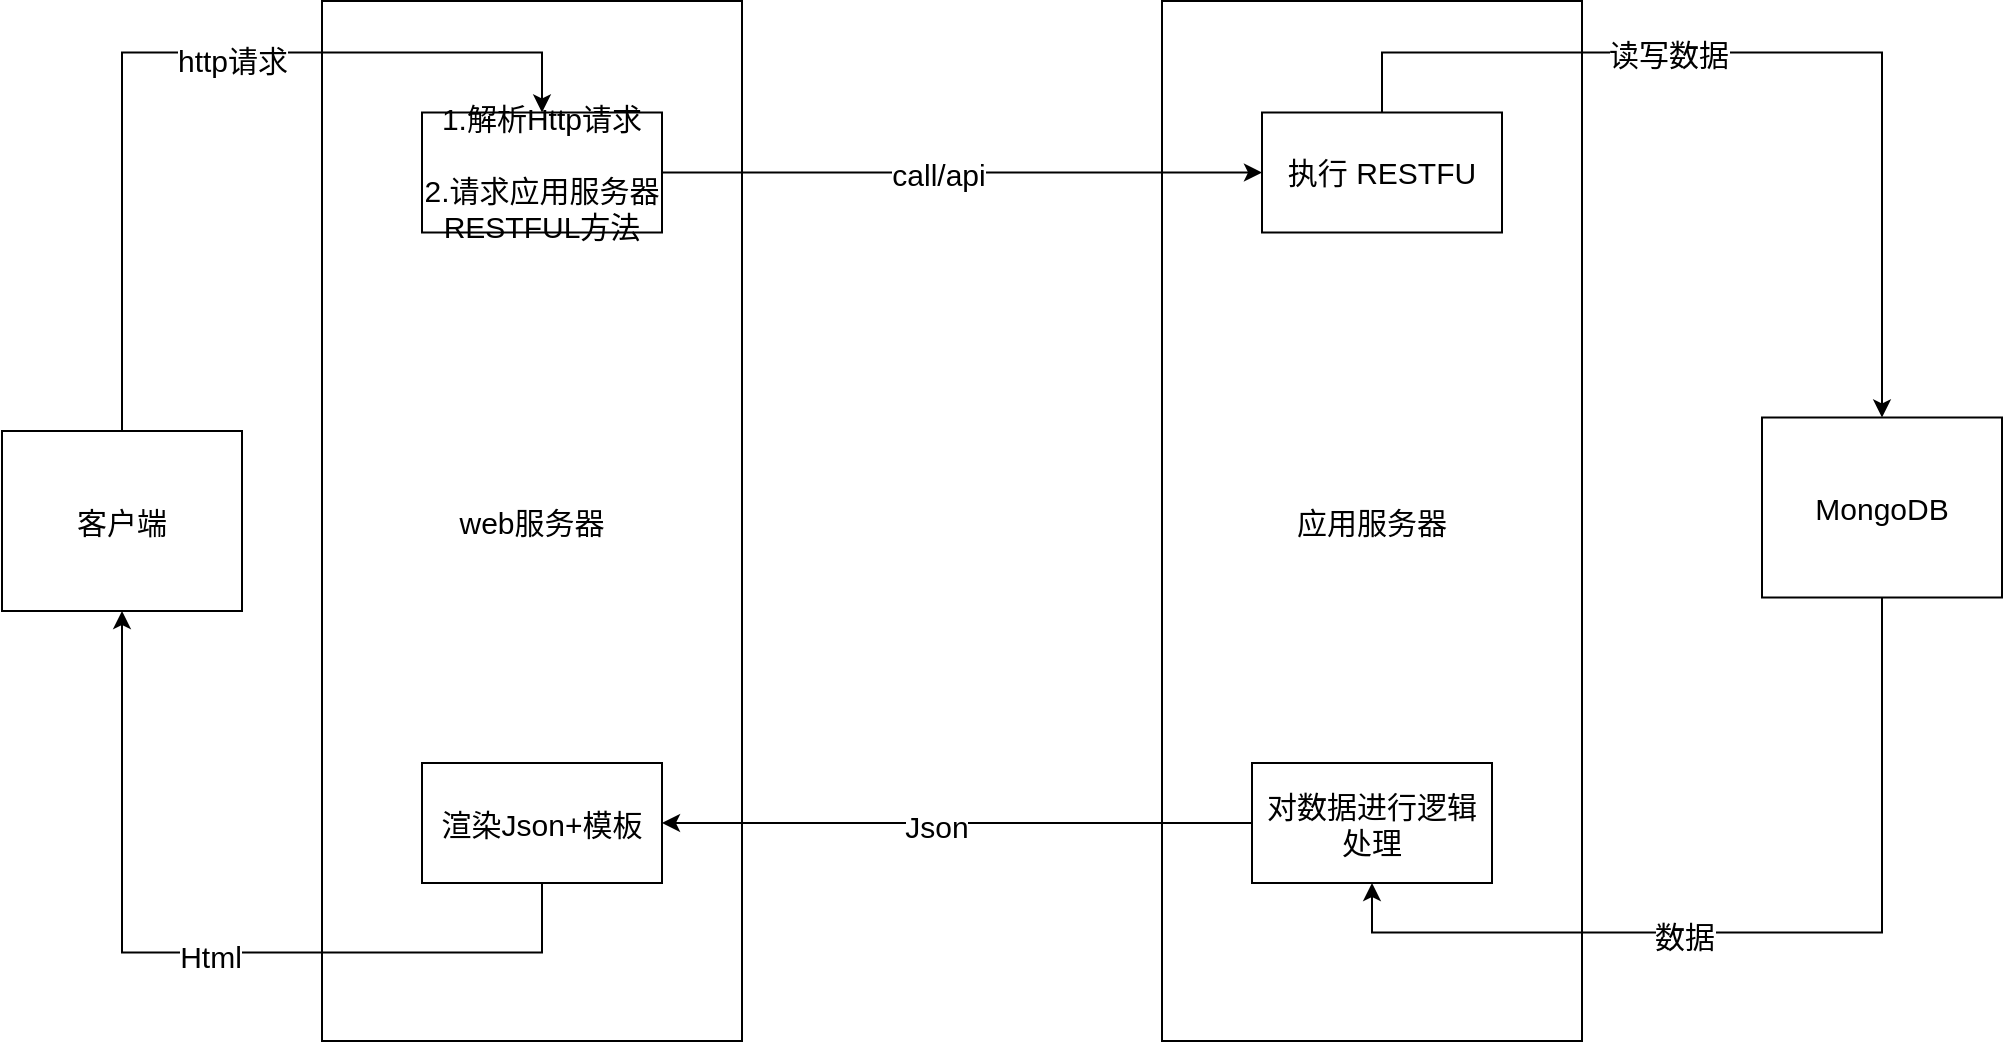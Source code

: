 <mxfile version="24.0.7" type="github">
  <diagram name="第 1 页" id="3jqgVAEYI5AMW_Z4iGE6">
    <mxGraphModel dx="1247" dy="1146" grid="1" gridSize="10" guides="1" tooltips="1" connect="1" arrows="1" fold="1" page="1" pageScale="1" pageWidth="827" pageHeight="1169" math="0" shadow="0">
      <root>
        <mxCell id="0" />
        <mxCell id="1" parent="0" />
        <mxCell id="DbeOD3L4Dj943Ovd567w-1" value="客户端" style="rounded=0;whiteSpace=wrap;html=1;fontSize=15;" vertex="1" parent="1">
          <mxGeometry x="1460" y="282.5" width="120" height="90" as="geometry" />
        </mxCell>
        <mxCell id="DbeOD3L4Dj943Ovd567w-2" value="web服务器" style="rounded=0;whiteSpace=wrap;html=1;fontSize=15;" vertex="1" parent="1">
          <mxGeometry x="1620" y="67.5" width="210" height="520" as="geometry" />
        </mxCell>
        <mxCell id="DbeOD3L4Dj943Ovd567w-3" value="1.解析Http请求&lt;br style=&quot;font-size: 15px;&quot;&gt;&lt;br style=&quot;font-size: 15px;&quot;&gt;2.请求应用服务器&lt;br style=&quot;font-size: 15px;&quot;&gt;RESTFUL方法" style="rounded=0;whiteSpace=wrap;html=1;fontSize=15;" vertex="1" parent="1">
          <mxGeometry x="1670" y="123.25" width="120" height="60" as="geometry" />
        </mxCell>
        <mxCell id="DbeOD3L4Dj943Ovd567w-4" value="渲染Json+模板" style="rounded=0;whiteSpace=wrap;html=1;fontSize=15;" vertex="1" parent="1">
          <mxGeometry x="1670" y="448.5" width="120" height="60" as="geometry" />
        </mxCell>
        <mxCell id="DbeOD3L4Dj943Ovd567w-5" value="应用服务器" style="rounded=0;whiteSpace=wrap;html=1;fontSize=15;" vertex="1" parent="1">
          <mxGeometry x="2040" y="67.5" width="210" height="520" as="geometry" />
        </mxCell>
        <mxCell id="DbeOD3L4Dj943Ovd567w-6" value="执行 RESTFU" style="rounded=0;whiteSpace=wrap;html=1;fontSize=15;" vertex="1" parent="1">
          <mxGeometry x="2090" y="123.25" width="120" height="60" as="geometry" />
        </mxCell>
        <mxCell id="DbeOD3L4Dj943Ovd567w-7" value="对数据进行逻辑处理" style="rounded=0;whiteSpace=wrap;html=1;fontSize=15;" vertex="1" parent="1">
          <mxGeometry x="2085" y="448.5" width="120" height="60" as="geometry" />
        </mxCell>
        <mxCell id="DbeOD3L4Dj943Ovd567w-8" value="MongoDB" style="rounded=0;whiteSpace=wrap;html=1;fontSize=15;" vertex="1" parent="1">
          <mxGeometry x="2340" y="275.75" width="120" height="90" as="geometry" />
        </mxCell>
        <mxCell id="DbeOD3L4Dj943Ovd567w-9" value="" style="endArrow=classic;html=1;rounded=0;exitX=0.5;exitY=0;exitDx=0;exitDy=0;entryX=0.5;entryY=0;entryDx=0;entryDy=0;fontSize=15;" edge="1" parent="1" source="DbeOD3L4Dj943Ovd567w-1" target="DbeOD3L4Dj943Ovd567w-3">
          <mxGeometry width="50" height="50" relative="1" as="geometry">
            <mxPoint x="1830" y="323.25" as="sourcePoint" />
            <mxPoint x="1860" y="93.25" as="targetPoint" />
            <Array as="points">
              <mxPoint x="1520" y="93.25" />
              <mxPoint x="1730" y="93.25" />
            </Array>
          </mxGeometry>
        </mxCell>
        <mxCell id="DbeOD3L4Dj943Ovd567w-10" value="http请求" style="edgeLabel;html=1;align=center;verticalAlign=middle;resizable=0;points=[];fontSize=15;" vertex="1" connectable="0" parent="DbeOD3L4Dj943Ovd567w-9">
          <mxGeometry x="0.137" y="-3" relative="1" as="geometry">
            <mxPoint as="offset" />
          </mxGeometry>
        </mxCell>
        <mxCell id="DbeOD3L4Dj943Ovd567w-11" value="" style="endArrow=classic;html=1;rounded=0;exitX=0.5;exitY=1;exitDx=0;exitDy=0;entryX=0.5;entryY=1;entryDx=0;entryDy=0;fontSize=15;" edge="1" parent="1" source="DbeOD3L4Dj943Ovd567w-4" target="DbeOD3L4Dj943Ovd567w-1">
          <mxGeometry width="50" height="50" relative="1" as="geometry">
            <mxPoint x="1830" y="323.25" as="sourcePoint" />
            <mxPoint x="1880" y="273.25" as="targetPoint" />
            <Array as="points">
              <mxPoint x="1730" y="543.25" />
              <mxPoint x="1520" y="543.25" />
            </Array>
          </mxGeometry>
        </mxCell>
        <mxCell id="DbeOD3L4Dj943Ovd567w-12" value="Html" style="edgeLabel;html=1;align=center;verticalAlign=middle;resizable=0;points=[];fontSize=15;" vertex="1" connectable="0" parent="DbeOD3L4Dj943Ovd567w-11">
          <mxGeometry x="-0.027" y="1" relative="1" as="geometry">
            <mxPoint x="1" as="offset" />
          </mxGeometry>
        </mxCell>
        <mxCell id="DbeOD3L4Dj943Ovd567w-13" value="" style="endArrow=classic;html=1;rounded=0;exitX=1;exitY=0.5;exitDx=0;exitDy=0;entryX=0;entryY=0.5;entryDx=0;entryDy=0;fontSize=15;" edge="1" parent="1" source="DbeOD3L4Dj943Ovd567w-3" target="DbeOD3L4Dj943Ovd567w-6">
          <mxGeometry width="50" height="50" relative="1" as="geometry">
            <mxPoint x="1830" y="323.25" as="sourcePoint" />
            <mxPoint x="1880" y="273.25" as="targetPoint" />
          </mxGeometry>
        </mxCell>
        <mxCell id="DbeOD3L4Dj943Ovd567w-14" value="call/api" style="edgeLabel;html=1;align=center;verticalAlign=middle;resizable=0;points=[];fontSize=15;" vertex="1" connectable="0" parent="DbeOD3L4Dj943Ovd567w-13">
          <mxGeometry x="-0.089" relative="1" as="geometry">
            <mxPoint x="1" as="offset" />
          </mxGeometry>
        </mxCell>
        <mxCell id="DbeOD3L4Dj943Ovd567w-15" value="" style="endArrow=classic;html=1;rounded=0;exitX=0;exitY=0.5;exitDx=0;exitDy=0;entryX=1;entryY=0.5;entryDx=0;entryDy=0;fontSize=15;" edge="1" parent="1" source="DbeOD3L4Dj943Ovd567w-7" target="DbeOD3L4Dj943Ovd567w-4">
          <mxGeometry width="50" height="50" relative="1" as="geometry">
            <mxPoint x="1830" y="323.25" as="sourcePoint" />
            <mxPoint x="1880" y="273.25" as="targetPoint" />
          </mxGeometry>
        </mxCell>
        <mxCell id="DbeOD3L4Dj943Ovd567w-16" value="Json" style="edgeLabel;html=1;align=center;verticalAlign=middle;resizable=0;points=[];fontSize=15;" vertex="1" connectable="0" parent="DbeOD3L4Dj943Ovd567w-15">
          <mxGeometry x="0.073" y="1" relative="1" as="geometry">
            <mxPoint as="offset" />
          </mxGeometry>
        </mxCell>
        <mxCell id="DbeOD3L4Dj943Ovd567w-17" value="" style="endArrow=classic;html=1;rounded=0;exitX=0.5;exitY=0;exitDx=0;exitDy=0;entryX=0.5;entryY=0;entryDx=0;entryDy=0;fontSize=15;" edge="1" parent="1" source="DbeOD3L4Dj943Ovd567w-6" target="DbeOD3L4Dj943Ovd567w-8">
          <mxGeometry width="50" height="50" relative="1" as="geometry">
            <mxPoint x="1830" y="323.25" as="sourcePoint" />
            <mxPoint x="1880" y="273.25" as="targetPoint" />
            <Array as="points">
              <mxPoint x="2150" y="93.25" />
              <mxPoint x="2400" y="93.25" />
            </Array>
          </mxGeometry>
        </mxCell>
        <mxCell id="DbeOD3L4Dj943Ovd567w-18" value="读写数据" style="edgeLabel;html=1;align=center;verticalAlign=middle;resizable=0;points=[];fontSize=15;" vertex="1" connectable="0" parent="DbeOD3L4Dj943Ovd567w-17">
          <mxGeometry x="-0.251" relative="1" as="geometry">
            <mxPoint as="offset" />
          </mxGeometry>
        </mxCell>
        <mxCell id="DbeOD3L4Dj943Ovd567w-19" value="" style="endArrow=classic;html=1;rounded=0;entryX=0.5;entryY=1;entryDx=0;entryDy=0;exitX=0.5;exitY=1;exitDx=0;exitDy=0;fontSize=15;" edge="1" parent="1" source="DbeOD3L4Dj943Ovd567w-8" target="DbeOD3L4Dj943Ovd567w-7">
          <mxGeometry width="50" height="50" relative="1" as="geometry">
            <mxPoint x="1945.333" y="403.25" as="sourcePoint" />
            <mxPoint x="1880" y="273.25" as="targetPoint" />
            <Array as="points">
              <mxPoint x="2400" y="533.25" />
              <mxPoint x="2145" y="533.25" />
            </Array>
          </mxGeometry>
        </mxCell>
        <mxCell id="DbeOD3L4Dj943Ovd567w-20" value="数据" style="edgeLabel;html=1;align=center;verticalAlign=middle;resizable=0;points=[];fontSize=15;" vertex="1" connectable="0" parent="DbeOD3L4Dj943Ovd567w-19">
          <mxGeometry x="0.196" y="1" relative="1" as="geometry">
            <mxPoint x="1" as="offset" />
          </mxGeometry>
        </mxCell>
      </root>
    </mxGraphModel>
  </diagram>
</mxfile>
